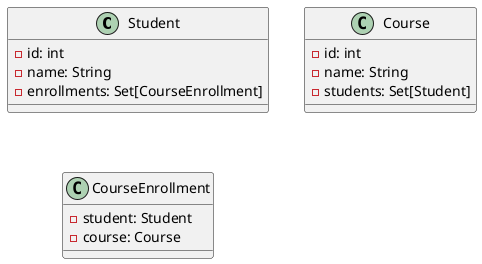 @startuml
   class Student {
       - id: int
       - name: String
       - enrollments: Set[CourseEnrollment]
   }

   class Course {
       - id: int
       - name: String
       - students: Set[Student]
   }

   class CourseEnrollment {
       - student: Student
       - course: Course
   }
   @enduml